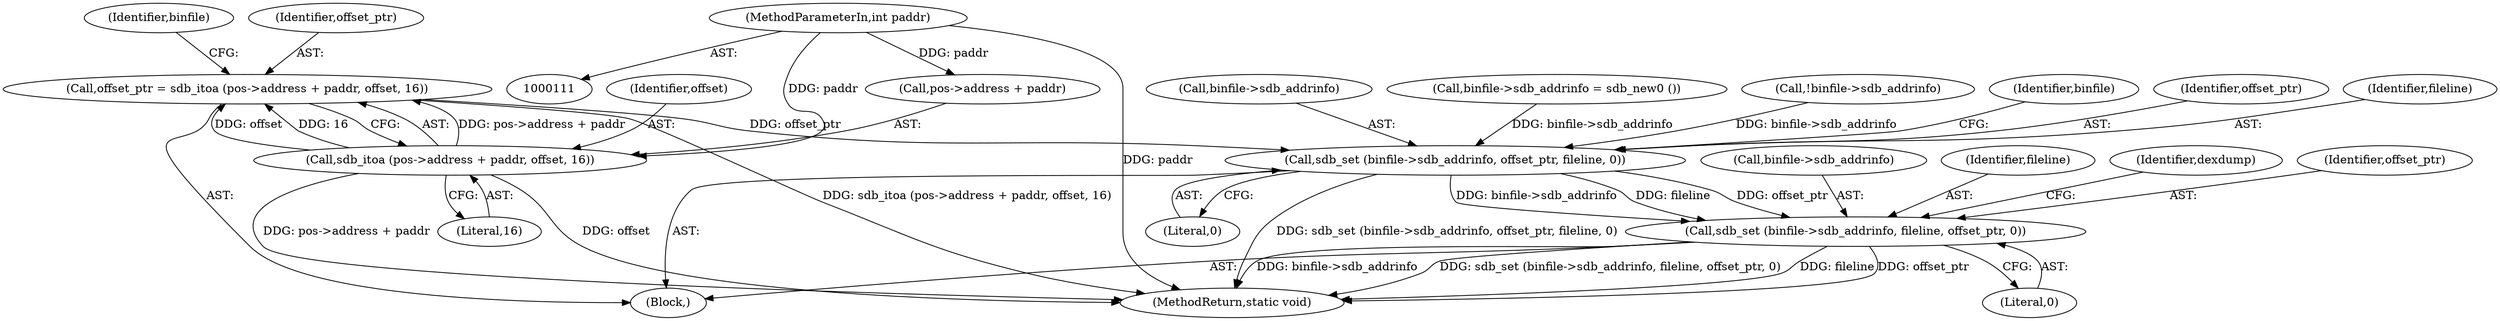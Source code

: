 digraph "0_radare2_252afb1cff9676f3ae1f341a28448bf2c8b6e308@API" {
"1001021" [label="(Call,offset_ptr = sdb_itoa (pos->address + paddr, offset, 16))"];
"1001023" [label="(Call,sdb_itoa (pos->address + paddr, offset, 16))"];
"1000117" [label="(MethodParameterIn,int paddr)"];
"1001031" [label="(Call,sdb_set (binfile->sdb_addrinfo, offset_ptr, fileline, 0))"];
"1001038" [label="(Call,sdb_set (binfile->sdb_addrinfo, fileline, offset_ptr, 0))"];
"1001010" [label="(Call,binfile->sdb_addrinfo = sdb_new0 ())"];
"1001005" [label="(Call,!binfile->sdb_addrinfo)"];
"1001033" [label="(Identifier,binfile)"];
"1001040" [label="(Identifier,binfile)"];
"1001035" [label="(Identifier,offset_ptr)"];
"1001030" [label="(Literal,16)"];
"1001043" [label="(Identifier,offset_ptr)"];
"1001021" [label="(Call,offset_ptr = sdb_itoa (pos->address + paddr, offset, 16))"];
"1001038" [label="(Call,sdb_set (binfile->sdb_addrinfo, fileline, offset_ptr, 0))"];
"1001036" [label="(Identifier,fileline)"];
"1001044" [label="(Literal,0)"];
"1001039" [label="(Call,binfile->sdb_addrinfo)"];
"1001042" [label="(Identifier,fileline)"];
"1001032" [label="(Call,binfile->sdb_addrinfo)"];
"1001023" [label="(Call,sdb_itoa (pos->address + paddr, offset, 16))"];
"1001020" [label="(Block,)"];
"1001193" [label="(MethodReturn,static void)"];
"1001047" [label="(Identifier,dexdump)"];
"1001029" [label="(Identifier,offset)"];
"1001031" [label="(Call,sdb_set (binfile->sdb_addrinfo, offset_ptr, fileline, 0))"];
"1001024" [label="(Call,pos->address + paddr)"];
"1001037" [label="(Literal,0)"];
"1001022" [label="(Identifier,offset_ptr)"];
"1000117" [label="(MethodParameterIn,int paddr)"];
"1001021" -> "1001020"  [label="AST: "];
"1001021" -> "1001023"  [label="CFG: "];
"1001022" -> "1001021"  [label="AST: "];
"1001023" -> "1001021"  [label="AST: "];
"1001033" -> "1001021"  [label="CFG: "];
"1001021" -> "1001193"  [label="DDG: sdb_itoa (pos->address + paddr, offset, 16)"];
"1001023" -> "1001021"  [label="DDG: pos->address + paddr"];
"1001023" -> "1001021"  [label="DDG: offset"];
"1001023" -> "1001021"  [label="DDG: 16"];
"1001021" -> "1001031"  [label="DDG: offset_ptr"];
"1001023" -> "1001030"  [label="CFG: "];
"1001024" -> "1001023"  [label="AST: "];
"1001029" -> "1001023"  [label="AST: "];
"1001030" -> "1001023"  [label="AST: "];
"1001023" -> "1001193"  [label="DDG: pos->address + paddr"];
"1001023" -> "1001193"  [label="DDG: offset"];
"1000117" -> "1001023"  [label="DDG: paddr"];
"1000117" -> "1000111"  [label="AST: "];
"1000117" -> "1001193"  [label="DDG: paddr"];
"1000117" -> "1001024"  [label="DDG: paddr"];
"1001031" -> "1001020"  [label="AST: "];
"1001031" -> "1001037"  [label="CFG: "];
"1001032" -> "1001031"  [label="AST: "];
"1001035" -> "1001031"  [label="AST: "];
"1001036" -> "1001031"  [label="AST: "];
"1001037" -> "1001031"  [label="AST: "];
"1001040" -> "1001031"  [label="CFG: "];
"1001031" -> "1001193"  [label="DDG: sdb_set (binfile->sdb_addrinfo, offset_ptr, fileline, 0)"];
"1001010" -> "1001031"  [label="DDG: binfile->sdb_addrinfo"];
"1001005" -> "1001031"  [label="DDG: binfile->sdb_addrinfo"];
"1001031" -> "1001038"  [label="DDG: binfile->sdb_addrinfo"];
"1001031" -> "1001038"  [label="DDG: fileline"];
"1001031" -> "1001038"  [label="DDG: offset_ptr"];
"1001038" -> "1001020"  [label="AST: "];
"1001038" -> "1001044"  [label="CFG: "];
"1001039" -> "1001038"  [label="AST: "];
"1001042" -> "1001038"  [label="AST: "];
"1001043" -> "1001038"  [label="AST: "];
"1001044" -> "1001038"  [label="AST: "];
"1001047" -> "1001038"  [label="CFG: "];
"1001038" -> "1001193"  [label="DDG: sdb_set (binfile->sdb_addrinfo, fileline, offset_ptr, 0)"];
"1001038" -> "1001193"  [label="DDG: fileline"];
"1001038" -> "1001193"  [label="DDG: offset_ptr"];
"1001038" -> "1001193"  [label="DDG: binfile->sdb_addrinfo"];
}
